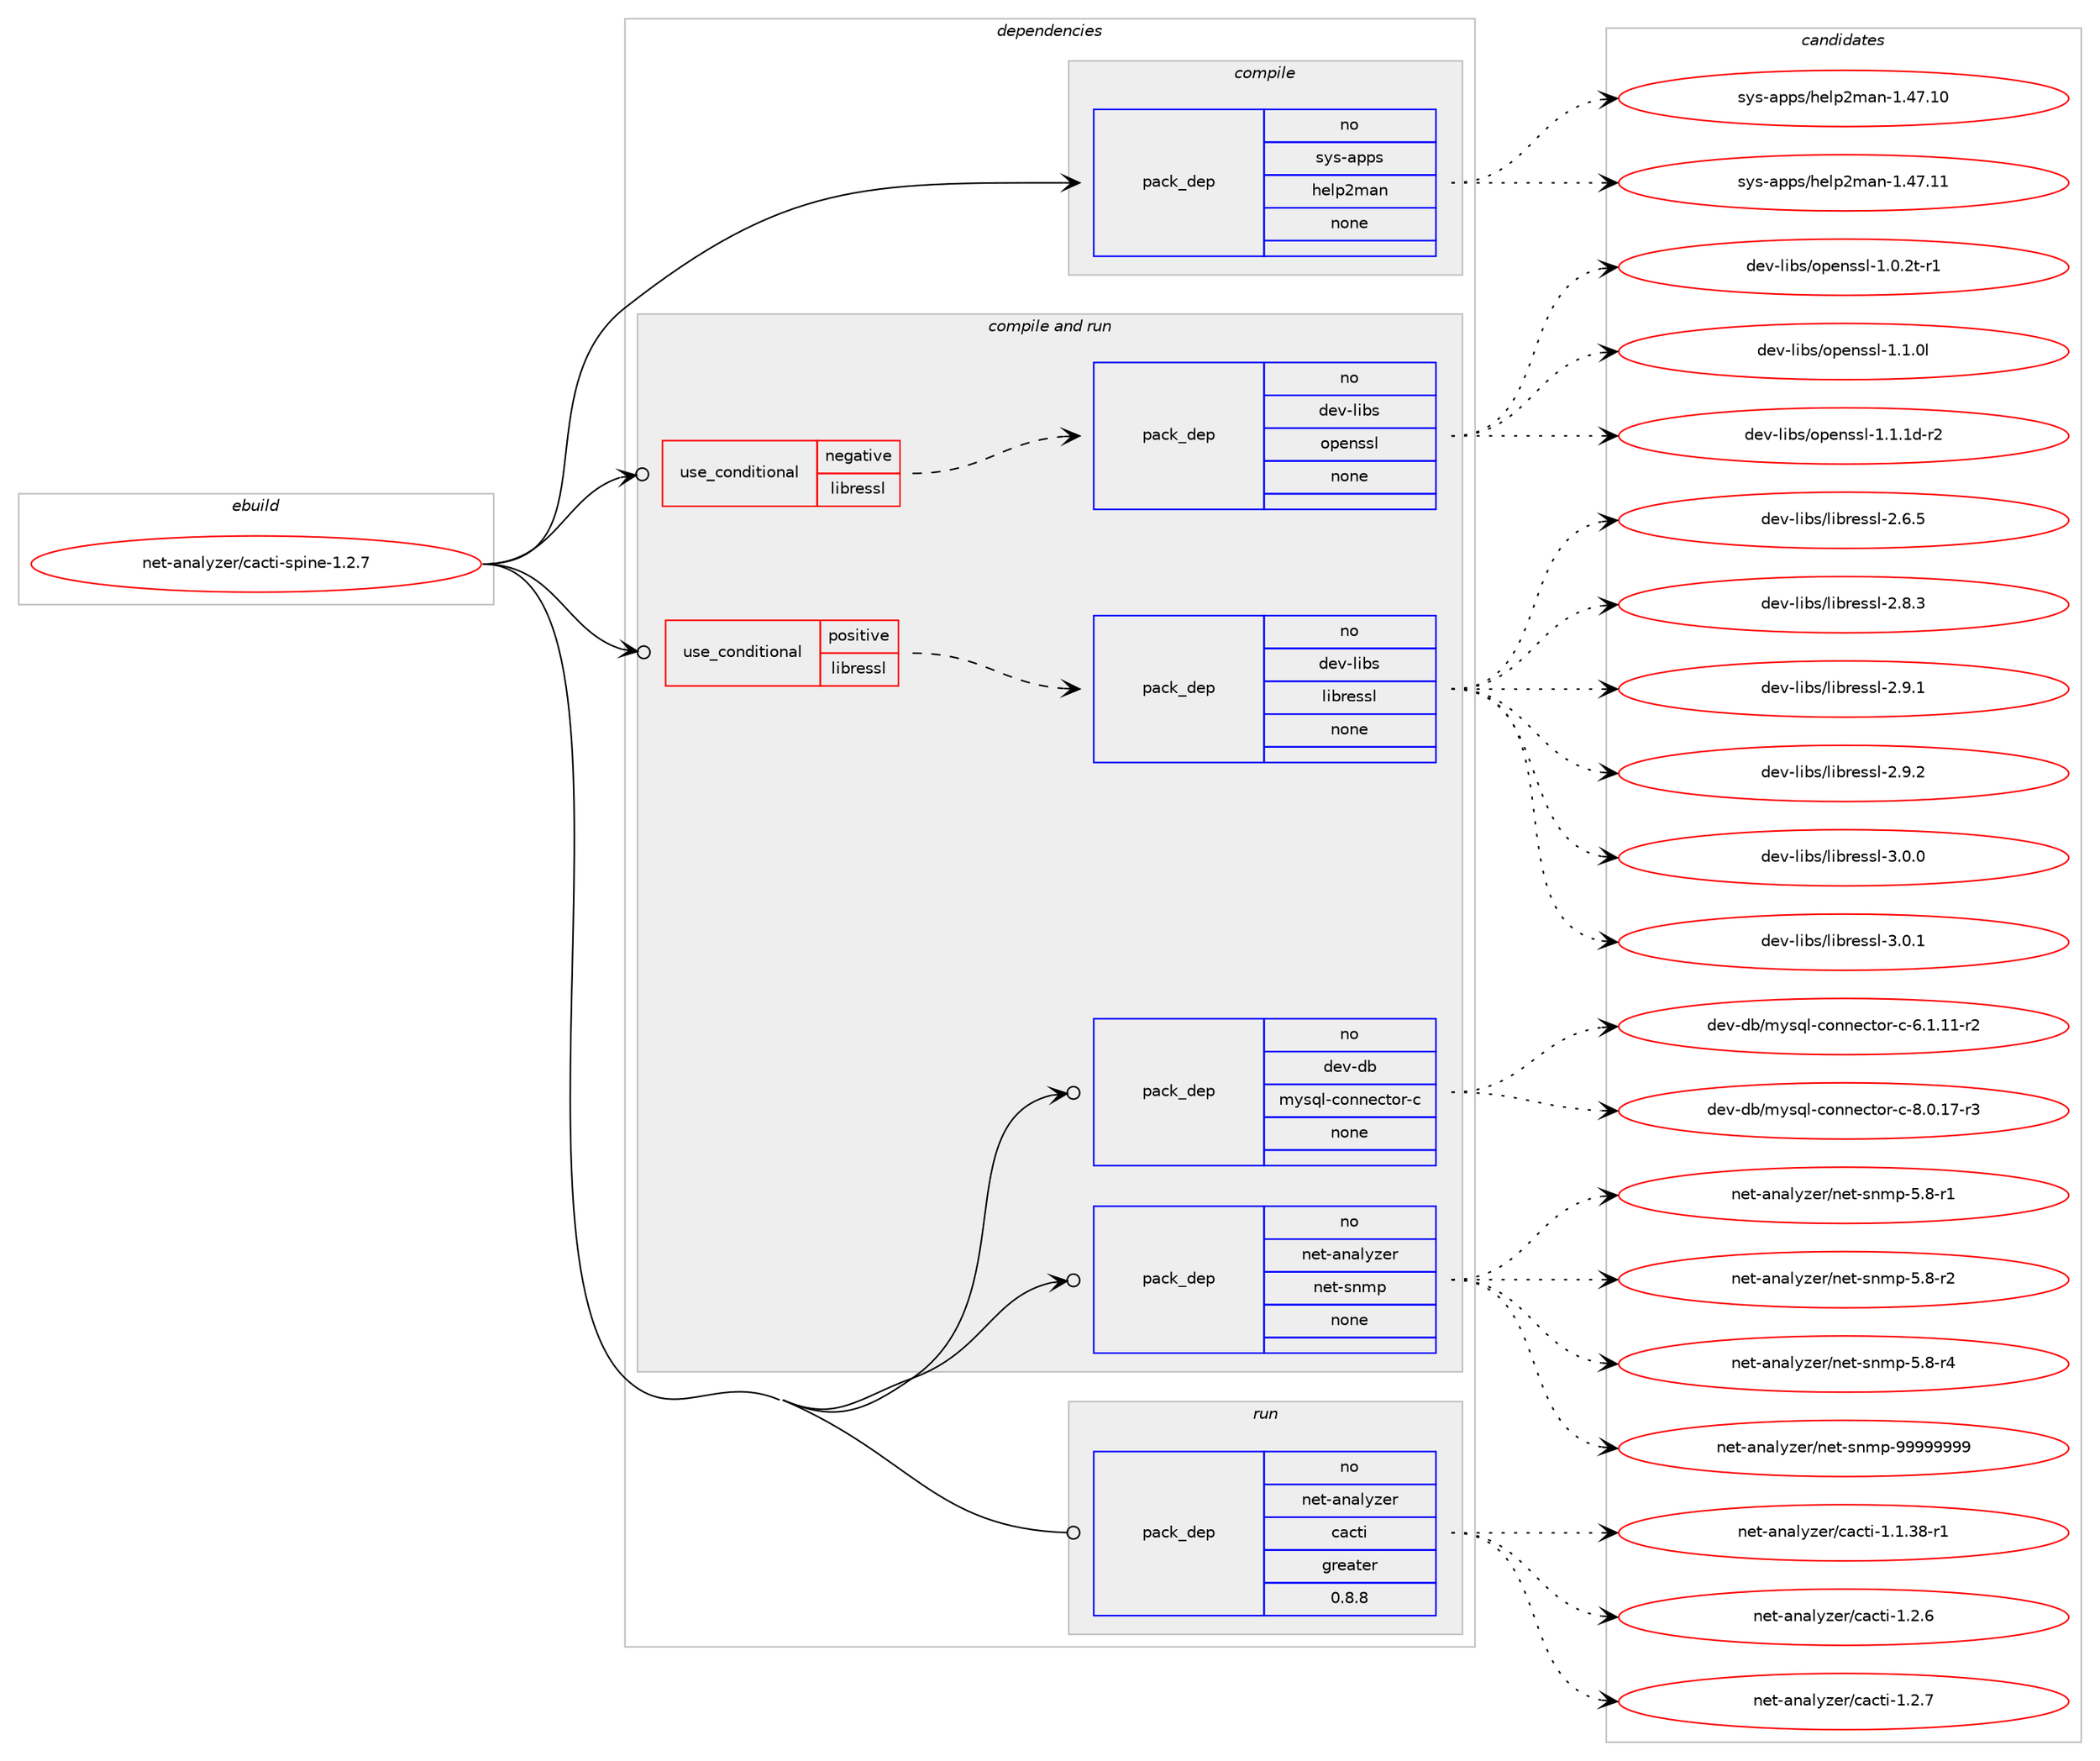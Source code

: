 digraph prolog {

# *************
# Graph options
# *************

newrank=true;
concentrate=true;
compound=true;
graph [rankdir=LR,fontname=Helvetica,fontsize=10,ranksep=1.5];#, ranksep=2.5, nodesep=0.2];
edge  [arrowhead=vee];
node  [fontname=Helvetica,fontsize=10];

# **********
# The ebuild
# **********

subgraph cluster_leftcol {
color=gray;
rank=same;
label=<<i>ebuild</i>>;
id [label="net-analyzer/cacti-spine-1.2.7", color=red, width=4, href="../net-analyzer/cacti-spine-1.2.7.svg"];
}

# ****************
# The dependencies
# ****************

subgraph cluster_midcol {
color=gray;
label=<<i>dependencies</i>>;
subgraph cluster_compile {
fillcolor="#eeeeee";
style=filled;
label=<<i>compile</i>>;
subgraph pack229 {
dependency239 [label=<<TABLE BORDER="0" CELLBORDER="1" CELLSPACING="0" CELLPADDING="4" WIDTH="220"><TR><TD ROWSPAN="6" CELLPADDING="30">pack_dep</TD></TR><TR><TD WIDTH="110">no</TD></TR><TR><TD>sys-apps</TD></TR><TR><TD>help2man</TD></TR><TR><TD>none</TD></TR><TR><TD></TD></TR></TABLE>>, shape=none, color=blue];
}
id:e -> dependency239:w [weight=20,style="solid",arrowhead="vee"];
}
subgraph cluster_compileandrun {
fillcolor="#eeeeee";
style=filled;
label=<<i>compile and run</i>>;
subgraph cond10 {
dependency240 [label=<<TABLE BORDER="0" CELLBORDER="1" CELLSPACING="0" CELLPADDING="4"><TR><TD ROWSPAN="3" CELLPADDING="10">use_conditional</TD></TR><TR><TD>negative</TD></TR><TR><TD>libressl</TD></TR></TABLE>>, shape=none, color=red];
subgraph pack230 {
dependency241 [label=<<TABLE BORDER="0" CELLBORDER="1" CELLSPACING="0" CELLPADDING="4" WIDTH="220"><TR><TD ROWSPAN="6" CELLPADDING="30">pack_dep</TD></TR><TR><TD WIDTH="110">no</TD></TR><TR><TD>dev-libs</TD></TR><TR><TD>openssl</TD></TR><TR><TD>none</TD></TR><TR><TD></TD></TR></TABLE>>, shape=none, color=blue];
}
dependency240:e -> dependency241:w [weight=20,style="dashed",arrowhead="vee"];
}
id:e -> dependency240:w [weight=20,style="solid",arrowhead="odotvee"];
subgraph cond11 {
dependency242 [label=<<TABLE BORDER="0" CELLBORDER="1" CELLSPACING="0" CELLPADDING="4"><TR><TD ROWSPAN="3" CELLPADDING="10">use_conditional</TD></TR><TR><TD>positive</TD></TR><TR><TD>libressl</TD></TR></TABLE>>, shape=none, color=red];
subgraph pack231 {
dependency243 [label=<<TABLE BORDER="0" CELLBORDER="1" CELLSPACING="0" CELLPADDING="4" WIDTH="220"><TR><TD ROWSPAN="6" CELLPADDING="30">pack_dep</TD></TR><TR><TD WIDTH="110">no</TD></TR><TR><TD>dev-libs</TD></TR><TR><TD>libressl</TD></TR><TR><TD>none</TD></TR><TR><TD></TD></TR></TABLE>>, shape=none, color=blue];
}
dependency242:e -> dependency243:w [weight=20,style="dashed",arrowhead="vee"];
}
id:e -> dependency242:w [weight=20,style="solid",arrowhead="odotvee"];
subgraph pack232 {
dependency244 [label=<<TABLE BORDER="0" CELLBORDER="1" CELLSPACING="0" CELLPADDING="4" WIDTH="220"><TR><TD ROWSPAN="6" CELLPADDING="30">pack_dep</TD></TR><TR><TD WIDTH="110">no</TD></TR><TR><TD>dev-db</TD></TR><TR><TD>mysql-connector-c</TD></TR><TR><TD>none</TD></TR><TR><TD></TD></TR></TABLE>>, shape=none, color=blue];
}
id:e -> dependency244:w [weight=20,style="solid",arrowhead="odotvee"];
subgraph pack233 {
dependency245 [label=<<TABLE BORDER="0" CELLBORDER="1" CELLSPACING="0" CELLPADDING="4" WIDTH="220"><TR><TD ROWSPAN="6" CELLPADDING="30">pack_dep</TD></TR><TR><TD WIDTH="110">no</TD></TR><TR><TD>net-analyzer</TD></TR><TR><TD>net-snmp</TD></TR><TR><TD>none</TD></TR><TR><TD></TD></TR></TABLE>>, shape=none, color=blue];
}
id:e -> dependency245:w [weight=20,style="solid",arrowhead="odotvee"];
}
subgraph cluster_run {
fillcolor="#eeeeee";
style=filled;
label=<<i>run</i>>;
subgraph pack234 {
dependency246 [label=<<TABLE BORDER="0" CELLBORDER="1" CELLSPACING="0" CELLPADDING="4" WIDTH="220"><TR><TD ROWSPAN="6" CELLPADDING="30">pack_dep</TD></TR><TR><TD WIDTH="110">no</TD></TR><TR><TD>net-analyzer</TD></TR><TR><TD>cacti</TD></TR><TR><TD>greater</TD></TR><TR><TD>0.8.8</TD></TR></TABLE>>, shape=none, color=blue];
}
id:e -> dependency246:w [weight=20,style="solid",arrowhead="odot"];
}
}

# **************
# The candidates
# **************

subgraph cluster_choices {
rank=same;
color=gray;
label=<<i>candidates</i>>;

subgraph choice229 {
color=black;
nodesep=1;
choice11512111545971121121154710410110811250109971104549465255464948 [label="sys-apps/help2man-1.47.10", color=red, width=4,href="../sys-apps/help2man-1.47.10.svg"];
choice11512111545971121121154710410110811250109971104549465255464949 [label="sys-apps/help2man-1.47.11", color=red, width=4,href="../sys-apps/help2man-1.47.11.svg"];
dependency239:e -> choice11512111545971121121154710410110811250109971104549465255464948:w [style=dotted,weight="100"];
dependency239:e -> choice11512111545971121121154710410110811250109971104549465255464949:w [style=dotted,weight="100"];
}
subgraph choice230 {
color=black;
nodesep=1;
choice1001011184510810598115471111121011101151151084549464846501164511449 [label="dev-libs/openssl-1.0.2t-r1", color=red, width=4,href="../dev-libs/openssl-1.0.2t-r1.svg"];
choice100101118451081059811547111112101110115115108454946494648108 [label="dev-libs/openssl-1.1.0l", color=red, width=4,href="../dev-libs/openssl-1.1.0l.svg"];
choice1001011184510810598115471111121011101151151084549464946491004511450 [label="dev-libs/openssl-1.1.1d-r2", color=red, width=4,href="../dev-libs/openssl-1.1.1d-r2.svg"];
dependency241:e -> choice1001011184510810598115471111121011101151151084549464846501164511449:w [style=dotted,weight="100"];
dependency241:e -> choice100101118451081059811547111112101110115115108454946494648108:w [style=dotted,weight="100"];
dependency241:e -> choice1001011184510810598115471111121011101151151084549464946491004511450:w [style=dotted,weight="100"];
}
subgraph choice231 {
color=black;
nodesep=1;
choice10010111845108105981154710810598114101115115108455046544653 [label="dev-libs/libressl-2.6.5", color=red, width=4,href="../dev-libs/libressl-2.6.5.svg"];
choice10010111845108105981154710810598114101115115108455046564651 [label="dev-libs/libressl-2.8.3", color=red, width=4,href="../dev-libs/libressl-2.8.3.svg"];
choice10010111845108105981154710810598114101115115108455046574649 [label="dev-libs/libressl-2.9.1", color=red, width=4,href="../dev-libs/libressl-2.9.1.svg"];
choice10010111845108105981154710810598114101115115108455046574650 [label="dev-libs/libressl-2.9.2", color=red, width=4,href="../dev-libs/libressl-2.9.2.svg"];
choice10010111845108105981154710810598114101115115108455146484648 [label="dev-libs/libressl-3.0.0", color=red, width=4,href="../dev-libs/libressl-3.0.0.svg"];
choice10010111845108105981154710810598114101115115108455146484649 [label="dev-libs/libressl-3.0.1", color=red, width=4,href="../dev-libs/libressl-3.0.1.svg"];
dependency243:e -> choice10010111845108105981154710810598114101115115108455046544653:w [style=dotted,weight="100"];
dependency243:e -> choice10010111845108105981154710810598114101115115108455046564651:w [style=dotted,weight="100"];
dependency243:e -> choice10010111845108105981154710810598114101115115108455046574649:w [style=dotted,weight="100"];
dependency243:e -> choice10010111845108105981154710810598114101115115108455046574650:w [style=dotted,weight="100"];
dependency243:e -> choice10010111845108105981154710810598114101115115108455146484648:w [style=dotted,weight="100"];
dependency243:e -> choice10010111845108105981154710810598114101115115108455146484649:w [style=dotted,weight="100"];
}
subgraph choice232 {
color=black;
nodesep=1;
choice1001011184510098471091211151131084599111110110101991161111144599455446494649494511450 [label="dev-db/mysql-connector-c-6.1.11-r2", color=red, width=4,href="../dev-db/mysql-connector-c-6.1.11-r2.svg"];
choice1001011184510098471091211151131084599111110110101991161111144599455646484649554511451 [label="dev-db/mysql-connector-c-8.0.17-r3", color=red, width=4,href="../dev-db/mysql-connector-c-8.0.17-r3.svg"];
dependency244:e -> choice1001011184510098471091211151131084599111110110101991161111144599455446494649494511450:w [style=dotted,weight="100"];
dependency244:e -> choice1001011184510098471091211151131084599111110110101991161111144599455646484649554511451:w [style=dotted,weight="100"];
}
subgraph choice233 {
color=black;
nodesep=1;
choice1101011164597110971081211221011144711010111645115110109112455346564511449 [label="net-analyzer/net-snmp-5.8-r1", color=red, width=4,href="../net-analyzer/net-snmp-5.8-r1.svg"];
choice1101011164597110971081211221011144711010111645115110109112455346564511450 [label="net-analyzer/net-snmp-5.8-r2", color=red, width=4,href="../net-analyzer/net-snmp-5.8-r2.svg"];
choice1101011164597110971081211221011144711010111645115110109112455346564511452 [label="net-analyzer/net-snmp-5.8-r4", color=red, width=4,href="../net-analyzer/net-snmp-5.8-r4.svg"];
choice1101011164597110971081211221011144711010111645115110109112455757575757575757 [label="net-analyzer/net-snmp-99999999", color=red, width=4,href="../net-analyzer/net-snmp-99999999.svg"];
dependency245:e -> choice1101011164597110971081211221011144711010111645115110109112455346564511449:w [style=dotted,weight="100"];
dependency245:e -> choice1101011164597110971081211221011144711010111645115110109112455346564511450:w [style=dotted,weight="100"];
dependency245:e -> choice1101011164597110971081211221011144711010111645115110109112455346564511452:w [style=dotted,weight="100"];
dependency245:e -> choice1101011164597110971081211221011144711010111645115110109112455757575757575757:w [style=dotted,weight="100"];
}
subgraph choice234 {
color=black;
nodesep=1;
choice11010111645971109710812112210111447999799116105454946494651564511449 [label="net-analyzer/cacti-1.1.38-r1", color=red, width=4,href="../net-analyzer/cacti-1.1.38-r1.svg"];
choice11010111645971109710812112210111447999799116105454946504654 [label="net-analyzer/cacti-1.2.6", color=red, width=4,href="../net-analyzer/cacti-1.2.6.svg"];
choice11010111645971109710812112210111447999799116105454946504655 [label="net-analyzer/cacti-1.2.7", color=red, width=4,href="../net-analyzer/cacti-1.2.7.svg"];
dependency246:e -> choice11010111645971109710812112210111447999799116105454946494651564511449:w [style=dotted,weight="100"];
dependency246:e -> choice11010111645971109710812112210111447999799116105454946504654:w [style=dotted,weight="100"];
dependency246:e -> choice11010111645971109710812112210111447999799116105454946504655:w [style=dotted,weight="100"];
}
}

}
